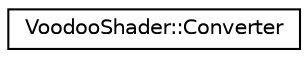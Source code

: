 digraph G
{
  edge [fontname="Helvetica",fontsize="10",labelfontname="Helvetica",labelfontsize="10"];
  node [fontname="Helvetica",fontsize="10",shape=record];
  rankdir="LR";
  Node1 [label="VoodooShader::Converter",height=0.2,width=0.4,color="black", fillcolor="white", style="filled",URL="$class_voodoo_shader_1_1_converter.html",tooltip="Conversion helper class for Voodoo and Cg types."];
}

